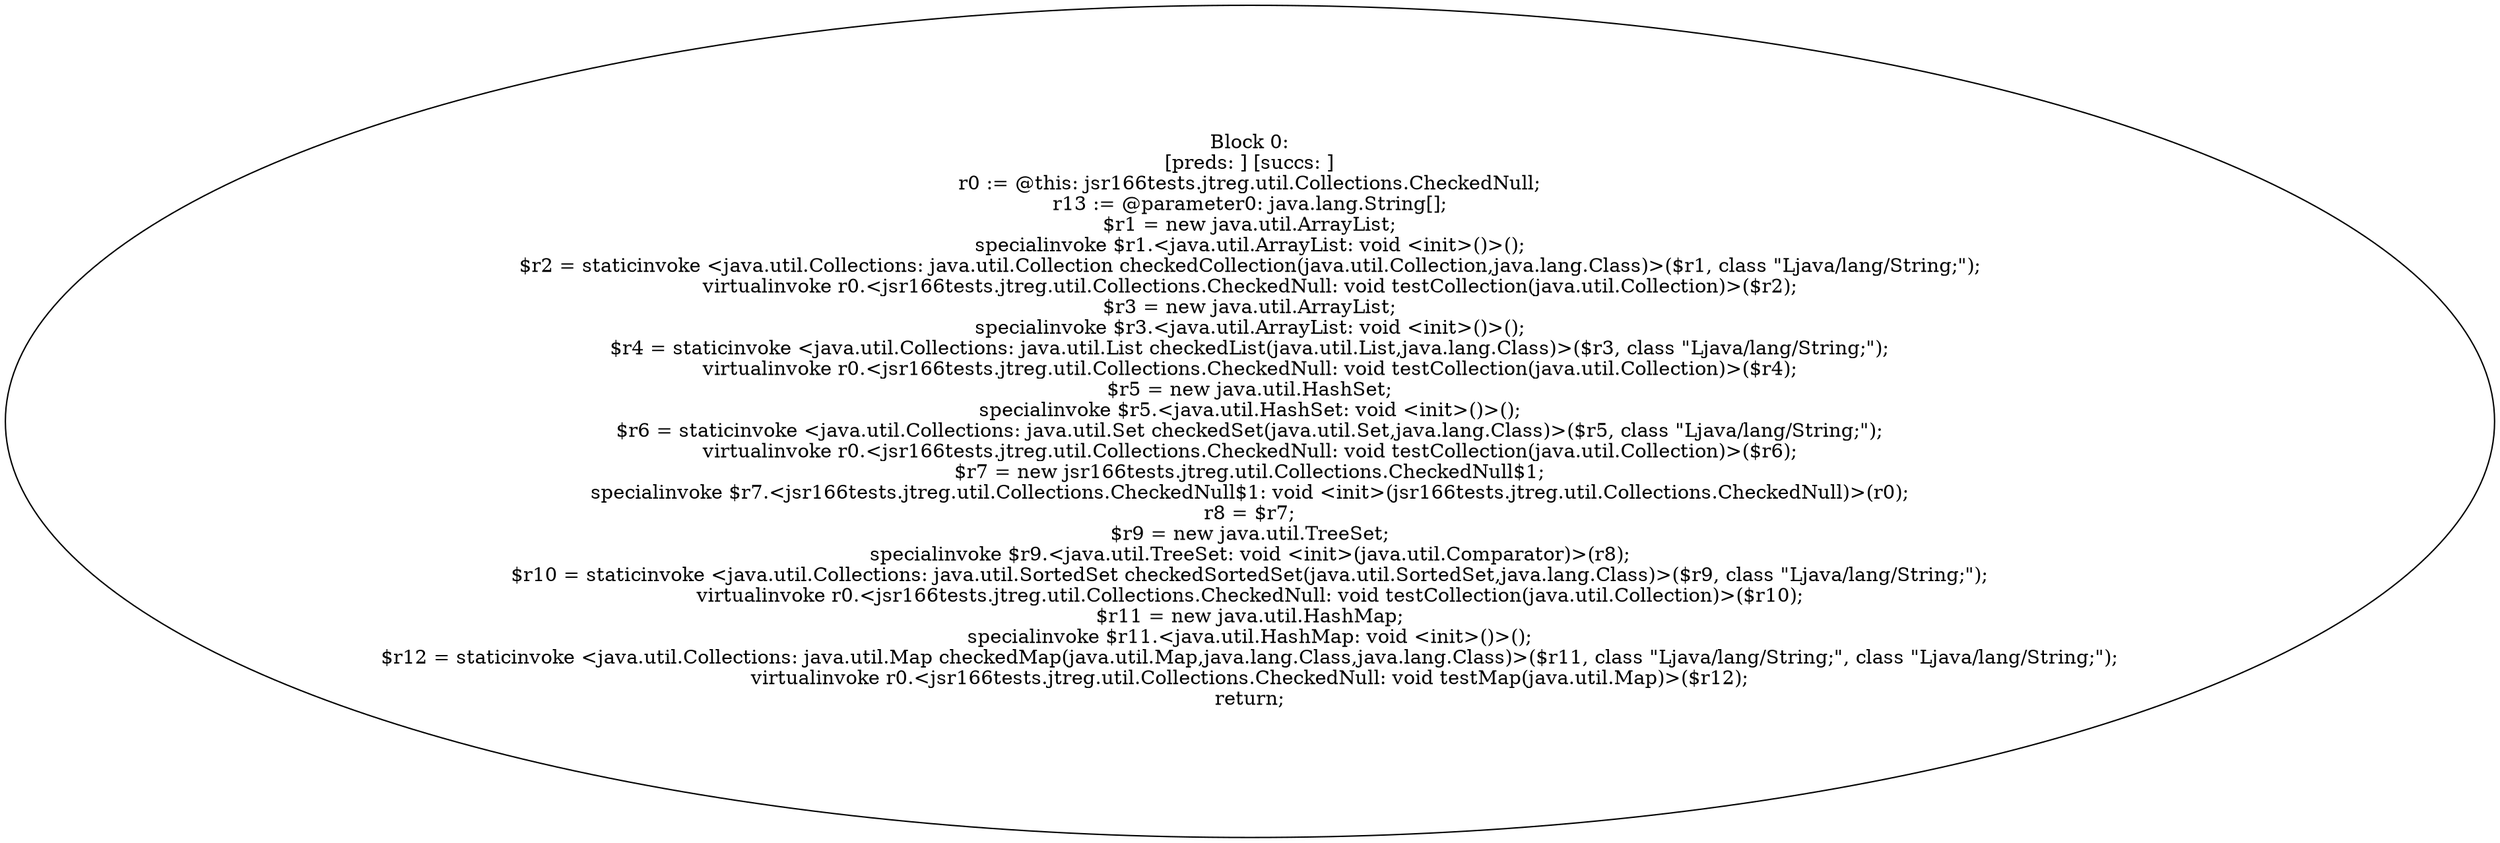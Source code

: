 digraph "unitGraph" {
    "Block 0:
[preds: ] [succs: ]
r0 := @this: jsr166tests.jtreg.util.Collections.CheckedNull;
r13 := @parameter0: java.lang.String[];
$r1 = new java.util.ArrayList;
specialinvoke $r1.<java.util.ArrayList: void <init>()>();
$r2 = staticinvoke <java.util.Collections: java.util.Collection checkedCollection(java.util.Collection,java.lang.Class)>($r1, class \"Ljava/lang/String;\");
virtualinvoke r0.<jsr166tests.jtreg.util.Collections.CheckedNull: void testCollection(java.util.Collection)>($r2);
$r3 = new java.util.ArrayList;
specialinvoke $r3.<java.util.ArrayList: void <init>()>();
$r4 = staticinvoke <java.util.Collections: java.util.List checkedList(java.util.List,java.lang.Class)>($r3, class \"Ljava/lang/String;\");
virtualinvoke r0.<jsr166tests.jtreg.util.Collections.CheckedNull: void testCollection(java.util.Collection)>($r4);
$r5 = new java.util.HashSet;
specialinvoke $r5.<java.util.HashSet: void <init>()>();
$r6 = staticinvoke <java.util.Collections: java.util.Set checkedSet(java.util.Set,java.lang.Class)>($r5, class \"Ljava/lang/String;\");
virtualinvoke r0.<jsr166tests.jtreg.util.Collections.CheckedNull: void testCollection(java.util.Collection)>($r6);
$r7 = new jsr166tests.jtreg.util.Collections.CheckedNull$1;
specialinvoke $r7.<jsr166tests.jtreg.util.Collections.CheckedNull$1: void <init>(jsr166tests.jtreg.util.Collections.CheckedNull)>(r0);
r8 = $r7;
$r9 = new java.util.TreeSet;
specialinvoke $r9.<java.util.TreeSet: void <init>(java.util.Comparator)>(r8);
$r10 = staticinvoke <java.util.Collections: java.util.SortedSet checkedSortedSet(java.util.SortedSet,java.lang.Class)>($r9, class \"Ljava/lang/String;\");
virtualinvoke r0.<jsr166tests.jtreg.util.Collections.CheckedNull: void testCollection(java.util.Collection)>($r10);
$r11 = new java.util.HashMap;
specialinvoke $r11.<java.util.HashMap: void <init>()>();
$r12 = staticinvoke <java.util.Collections: java.util.Map checkedMap(java.util.Map,java.lang.Class,java.lang.Class)>($r11, class \"Ljava/lang/String;\", class \"Ljava/lang/String;\");
virtualinvoke r0.<jsr166tests.jtreg.util.Collections.CheckedNull: void testMap(java.util.Map)>($r12);
return;
"
}
